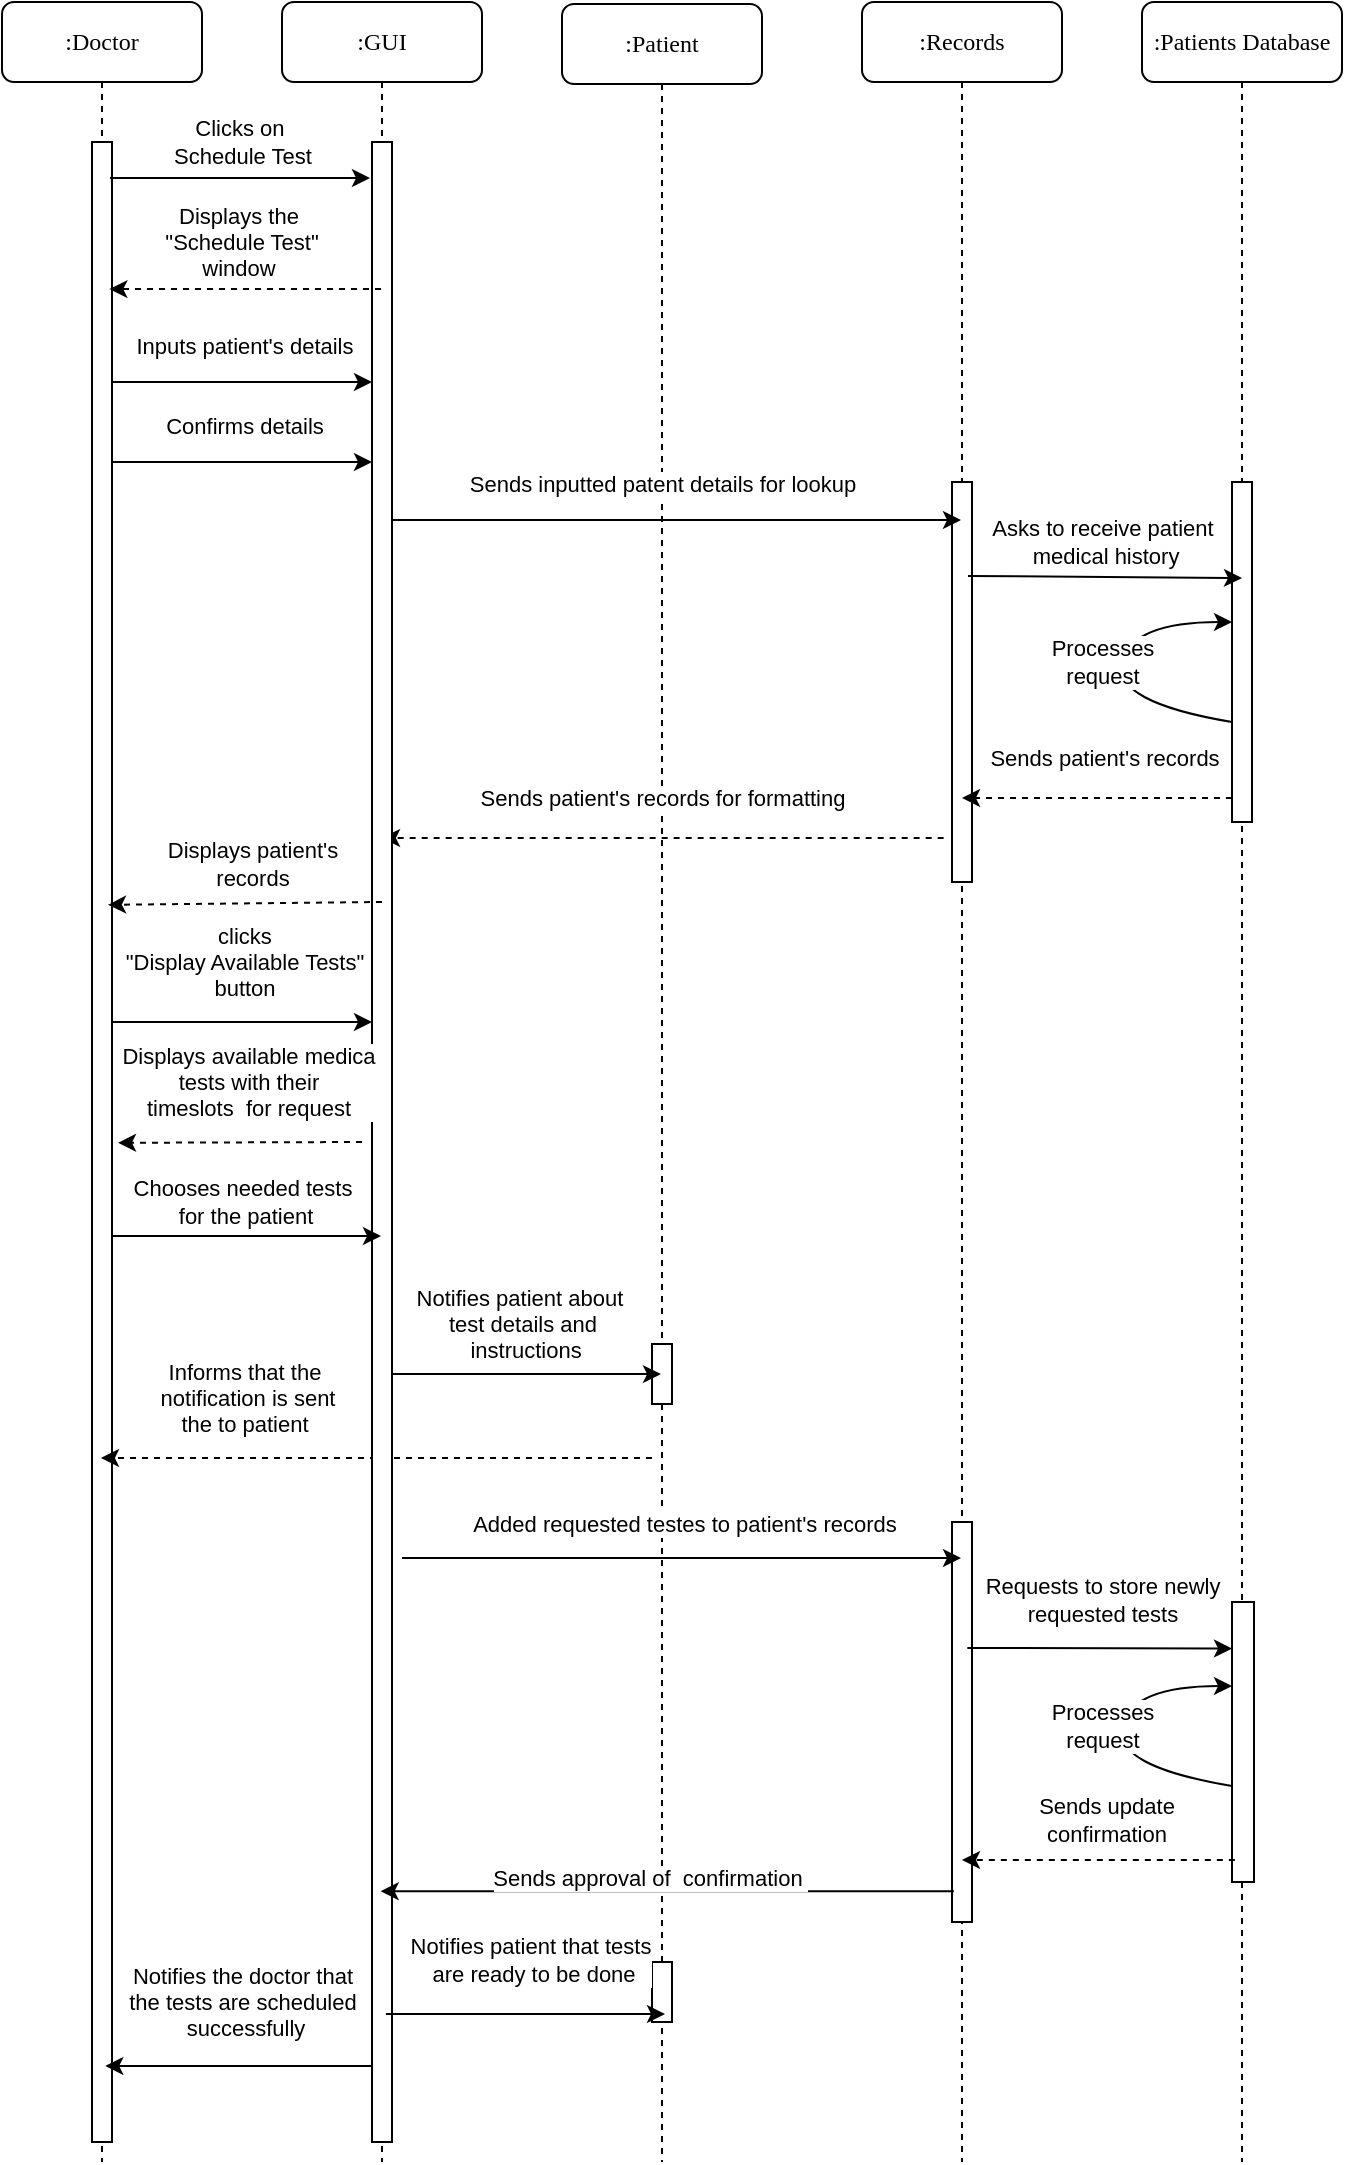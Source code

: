 <mxfile version="24.8.4">
  <diagram name="Page-1" id="mwcBkCEipdr4c4iW-kh4">
    <mxGraphModel dx="2277" dy="780" grid="1" gridSize="10" guides="1" tooltips="1" connect="1" arrows="1" fold="1" page="1" pageScale="1" pageWidth="850" pageHeight="1100" math="0" shadow="0">
      <root>
        <mxCell id="0" />
        <mxCell id="1" parent="0" />
        <mxCell id="b0ug8siEym2DbZe7Cz0L-1" value=":Doctor" style="shape=umlLifeline;perimeter=lifelinePerimeter;whiteSpace=wrap;html=1;container=1;collapsible=0;recursiveResize=0;outlineConnect=0;rounded=1;shadow=0;comic=0;labelBackgroundColor=none;strokeWidth=1;fontFamily=Verdana;fontSize=12;align=center;" parent="1" vertex="1">
          <mxGeometry x="-40" y="80" width="100" height="1080" as="geometry" />
        </mxCell>
        <mxCell id="b0ug8siEym2DbZe7Cz0L-2" value="" style="html=1;points=[];perimeter=orthogonalPerimeter;rounded=0;shadow=0;comic=0;labelBackgroundColor=none;strokeWidth=1;fontFamily=Verdana;fontSize=12;align=center;" parent="b0ug8siEym2DbZe7Cz0L-1" vertex="1">
          <mxGeometry x="45" y="70" width="10" height="1000" as="geometry" />
        </mxCell>
        <mxCell id="b0ug8siEym2DbZe7Cz0L-43" value="" style="endArrow=classic;html=1;rounded=0;" parent="b0ug8siEym2DbZe7Cz0L-1" edge="1">
          <mxGeometry width="50" height="50" relative="1" as="geometry">
            <mxPoint x="55" y="230" as="sourcePoint" />
            <mxPoint x="185" y="230" as="targetPoint" />
          </mxGeometry>
        </mxCell>
        <mxCell id="b0ug8siEym2DbZe7Cz0L-44" value="Confirms details" style="edgeLabel;html=1;align=center;verticalAlign=middle;resizable=0;points=[];" parent="b0ug8siEym2DbZe7Cz0L-43" vertex="1" connectable="0">
          <mxGeometry x="0.108" relative="1" as="geometry">
            <mxPoint x="-6" y="-18" as="offset" />
          </mxGeometry>
        </mxCell>
        <mxCell id="b0ug8siEym2DbZe7Cz0L-16" value=":Records" style="shape=umlLifeline;perimeter=lifelinePerimeter;whiteSpace=wrap;html=1;container=1;collapsible=0;recursiveResize=0;outlineConnect=0;rounded=1;shadow=0;comic=0;labelBackgroundColor=none;strokeWidth=1;fontFamily=Verdana;fontSize=12;align=center;" parent="1" vertex="1">
          <mxGeometry x="390" y="80" width="100" height="1080" as="geometry" />
        </mxCell>
        <mxCell id="b0ug8siEym2DbZe7Cz0L-17" value="" style="html=1;points=[];perimeter=orthogonalPerimeter;rounded=0;shadow=0;comic=0;labelBackgroundColor=none;strokeWidth=1;fontFamily=Verdana;fontSize=12;align=center;" parent="b0ug8siEym2DbZe7Cz0L-16" vertex="1">
          <mxGeometry x="45" y="240" width="10" height="200" as="geometry" />
        </mxCell>
        <mxCell id="b0ug8siEym2DbZe7Cz0L-79" value="" style="html=1;points=[];perimeter=orthogonalPerimeter;rounded=0;shadow=0;comic=0;labelBackgroundColor=none;strokeWidth=1;fontFamily=Verdana;fontSize=12;align=center;" parent="b0ug8siEym2DbZe7Cz0L-16" vertex="1">
          <mxGeometry x="45" y="760" width="10" height="200" as="geometry" />
        </mxCell>
        <mxCell id="b0ug8siEym2DbZe7Cz0L-21" value=":Patients Database" style="shape=umlLifeline;perimeter=lifelinePerimeter;whiteSpace=wrap;html=1;container=1;collapsible=0;recursiveResize=0;outlineConnect=0;rounded=1;shadow=0;comic=0;labelBackgroundColor=none;strokeWidth=1;fontFamily=Verdana;fontSize=12;align=center;" parent="1" vertex="1">
          <mxGeometry x="530" y="80" width="100" height="1080" as="geometry" />
        </mxCell>
        <mxCell id="b0ug8siEym2DbZe7Cz0L-22" value="" style="html=1;points=[];perimeter=orthogonalPerimeter;rounded=0;shadow=0;comic=0;labelBackgroundColor=none;strokeWidth=1;fontFamily=Verdana;fontSize=12;align=center;" parent="b0ug8siEym2DbZe7Cz0L-21" vertex="1">
          <mxGeometry x="45" y="240" width="10" height="170" as="geometry" />
        </mxCell>
        <mxCell id="b0ug8siEym2DbZe7Cz0L-48" value="" style="curved=1;endArrow=classic;html=1;rounded=0;" parent="b0ug8siEym2DbZe7Cz0L-21" edge="1">
          <mxGeometry width="50" height="50" relative="1" as="geometry">
            <mxPoint x="45" y="360" as="sourcePoint" />
            <mxPoint x="45" y="310" as="targetPoint" />
            <Array as="points">
              <mxPoint x="45" y="360" />
              <mxPoint x="-15" y="350" />
              <mxPoint x="-5" y="310" />
            </Array>
          </mxGeometry>
        </mxCell>
        <mxCell id="b0ug8siEym2DbZe7Cz0L-49" value="Processes &lt;br&gt;request" style="edgeLabel;html=1;align=center;verticalAlign=middle;resizable=0;points=[];" parent="b0ug8siEym2DbZe7Cz0L-48" vertex="1" connectable="0">
          <mxGeometry x="0.012" y="-3" relative="1" as="geometry">
            <mxPoint x="-12" y="-5" as="offset" />
          </mxGeometry>
        </mxCell>
        <mxCell id="b0ug8siEym2DbZe7Cz0L-50" value="" style="html=1;labelBackgroundColor=#ffffff;startArrow=none;startFill=0;startSize=6;endArrow=classic;endFill=1;endSize=6;jettySize=auto;orthogonalLoop=1;strokeWidth=1;dashed=1;fontSize=14;rounded=0;" parent="b0ug8siEym2DbZe7Cz0L-21" target="b0ug8siEym2DbZe7Cz0L-16" edge="1">
          <mxGeometry width="60" height="60" relative="1" as="geometry">
            <mxPoint x="45" y="398.0" as="sourcePoint" />
            <mxPoint x="-80" y="398" as="targetPoint" />
          </mxGeometry>
        </mxCell>
        <mxCell id="b0ug8siEym2DbZe7Cz0L-51" value="Sends patient&#39;s records" style="edgeLabel;html=1;align=center;verticalAlign=middle;resizable=0;points=[];" parent="b0ug8siEym2DbZe7Cz0L-50" vertex="1" connectable="0">
          <mxGeometry x="0.058" y="-1" relative="1" as="geometry">
            <mxPoint x="7" y="-19" as="offset" />
          </mxGeometry>
        </mxCell>
        <mxCell id="b0ug8siEym2DbZe7Cz0L-65" value="" style="endArrow=classic;html=1;rounded=0;exitX=1.267;exitY=0.296;exitDx=0;exitDy=0;exitPerimeter=0;" parent="b0ug8siEym2DbZe7Cz0L-21" edge="1">
          <mxGeometry width="50" height="50" relative="1" as="geometry">
            <mxPoint x="-87.33" y="823" as="sourcePoint" />
            <mxPoint x="45" y="823.24" as="targetPoint" />
          </mxGeometry>
        </mxCell>
        <mxCell id="b0ug8siEym2DbZe7Cz0L-66" value="Requests to store newly &lt;br&gt;requested tests" style="edgeLabel;html=1;align=center;verticalAlign=middle;resizable=0;points=[];" parent="b0ug8siEym2DbZe7Cz0L-65" vertex="1" connectable="0">
          <mxGeometry x="0.051" y="-2" relative="1" as="geometry">
            <mxPoint x="-2" y="-26" as="offset" />
          </mxGeometry>
        </mxCell>
        <mxCell id="b0ug8siEym2DbZe7Cz0L-76" value="" style="curved=1;endArrow=classic;html=1;rounded=0;" parent="b0ug8siEym2DbZe7Cz0L-21" edge="1">
          <mxGeometry width="50" height="50" relative="1" as="geometry">
            <mxPoint x="45" y="892" as="sourcePoint" />
            <mxPoint x="45" y="842" as="targetPoint" />
            <Array as="points">
              <mxPoint x="45" y="892" />
              <mxPoint x="-15" y="882" />
              <mxPoint x="-5" y="842" />
            </Array>
          </mxGeometry>
        </mxCell>
        <mxCell id="b0ug8siEym2DbZe7Cz0L-77" value="Processes &lt;br&gt;request" style="edgeLabel;html=1;align=center;verticalAlign=middle;resizable=0;points=[];" parent="b0ug8siEym2DbZe7Cz0L-76" vertex="1" connectable="0">
          <mxGeometry x="0.012" y="-3" relative="1" as="geometry">
            <mxPoint x="-12" y="-5" as="offset" />
          </mxGeometry>
        </mxCell>
        <mxCell id="b0ug8siEym2DbZe7Cz0L-78" value="" style="html=1;points=[];perimeter=orthogonalPerimeter;rounded=0;shadow=0;comic=0;labelBackgroundColor=none;strokeWidth=1;fontFamily=Verdana;fontSize=12;align=center;" parent="b0ug8siEym2DbZe7Cz0L-21" vertex="1">
          <mxGeometry x="45" y="800" width="11" height="140" as="geometry" />
        </mxCell>
        <mxCell id="b0ug8siEym2DbZe7Cz0L-26" value=":Patient" style="shape=umlLifeline;perimeter=lifelinePerimeter;whiteSpace=wrap;html=1;container=1;collapsible=0;recursiveResize=0;outlineConnect=0;rounded=1;shadow=0;comic=0;labelBackgroundColor=none;strokeWidth=1;fontFamily=Verdana;fontSize=12;align=center;" parent="1" vertex="1">
          <mxGeometry x="240" y="81" width="100" height="1079" as="geometry" />
        </mxCell>
        <mxCell id="b0ug8siEym2DbZe7Cz0L-27" value="" style="html=1;points=[];perimeter=orthogonalPerimeter;rounded=0;shadow=0;comic=0;labelBackgroundColor=none;strokeWidth=1;fontFamily=Verdana;fontSize=12;align=center;" parent="b0ug8siEym2DbZe7Cz0L-26" vertex="1">
          <mxGeometry x="45" y="670" width="10" height="30" as="geometry" />
        </mxCell>
        <mxCell id="b0ug8siEym2DbZe7Cz0L-42" value="" style="endArrow=classic;html=1;rounded=0;" parent="b0ug8siEym2DbZe7Cz0L-26" target="b0ug8siEym2DbZe7Cz0L-16" edge="1">
          <mxGeometry width="50" height="50" relative="1" as="geometry">
            <mxPoint x="-90" y="258" as="sourcePoint" />
            <mxPoint x="190" y="250" as="targetPoint" />
          </mxGeometry>
        </mxCell>
        <mxCell id="b0ug8siEym2DbZe7Cz0L-45" value="Sends inputted patent details for lookup" style="edgeLabel;html=1;align=center;verticalAlign=middle;resizable=0;points=[];" parent="b0ug8siEym2DbZe7Cz0L-42" vertex="1" connectable="0">
          <mxGeometry x="-0.332" y="4" relative="1" as="geometry">
            <mxPoint x="43" y="-14" as="offset" />
          </mxGeometry>
        </mxCell>
        <mxCell id="b0ug8siEym2DbZe7Cz0L-52" value="" style="html=1;labelBackgroundColor=#ffffff;startArrow=none;startFill=0;startSize=6;endArrow=classic;endFill=1;endSize=6;jettySize=auto;orthogonalLoop=1;strokeWidth=1;dashed=1;fontSize=14;rounded=0;" parent="b0ug8siEym2DbZe7Cz0L-26" target="b0ug8siEym2DbZe7Cz0L-11" edge="1">
          <mxGeometry width="60" height="60" relative="1" as="geometry">
            <mxPoint x="190.83" y="417.0" as="sourcePoint" />
            <mxPoint x="-80" y="417" as="targetPoint" />
          </mxGeometry>
        </mxCell>
        <mxCell id="b0ug8siEym2DbZe7Cz0L-53" value="Sends patient&#39;s records for formatting" style="edgeLabel;html=1;align=center;verticalAlign=middle;resizable=0;points=[];" parent="b0ug8siEym2DbZe7Cz0L-52" vertex="1" connectable="0">
          <mxGeometry x="0.058" y="-1" relative="1" as="geometry">
            <mxPoint x="7" y="-19" as="offset" />
          </mxGeometry>
        </mxCell>
        <mxCell id="b0ug8siEym2DbZe7Cz0L-73" value="" style="html=1;labelBackgroundColor=#ffffff;startArrow=none;startFill=0;startSize=6;endArrow=classic;endFill=1;endSize=6;jettySize=auto;orthogonalLoop=1;strokeWidth=1;dashed=1;fontSize=14;rounded=0;" parent="b0ug8siEym2DbZe7Cz0L-26" edge="1">
          <mxGeometry width="60" height="60" relative="1" as="geometry">
            <mxPoint x="45" y="727" as="sourcePoint" />
            <mxPoint x="-230.5" y="727" as="targetPoint" />
          </mxGeometry>
        </mxCell>
        <mxCell id="b0ug8siEym2DbZe7Cz0L-74" value="Informs that the&lt;br&gt;&amp;nbsp;notification is sent &lt;br&gt;the to patient" style="edgeLabel;html=1;align=center;verticalAlign=middle;resizable=0;points=[];" parent="b0ug8siEym2DbZe7Cz0L-73" vertex="1" connectable="0">
          <mxGeometry x="0.058" y="-1" relative="1" as="geometry">
            <mxPoint x="-59" y="-29" as="offset" />
          </mxGeometry>
        </mxCell>
        <mxCell id="znmxHj2fb0v9j7xqJe4B-1" value="" style="html=1;points=[];perimeter=orthogonalPerimeter;rounded=0;shadow=0;comic=0;labelBackgroundColor=none;strokeWidth=1;fontFamily=Verdana;fontSize=12;align=center;" vertex="1" parent="b0ug8siEym2DbZe7Cz0L-26">
          <mxGeometry x="45" y="979" width="10" height="30" as="geometry" />
        </mxCell>
        <mxCell id="b0ug8siEym2DbZe7Cz0L-11" value=":GUI" style="shape=umlLifeline;perimeter=lifelinePerimeter;whiteSpace=wrap;html=1;container=1;collapsible=0;recursiveResize=0;outlineConnect=0;rounded=1;shadow=0;comic=0;labelBackgroundColor=none;strokeWidth=1;fontFamily=Verdana;fontSize=12;align=center;" parent="1" vertex="1">
          <mxGeometry x="100" y="80" width="100" height="1080" as="geometry" />
        </mxCell>
        <mxCell id="b0ug8siEym2DbZe7Cz0L-12" value="" style="html=1;points=[];perimeter=orthogonalPerimeter;rounded=0;shadow=0;comic=0;labelBackgroundColor=none;strokeWidth=1;fontFamily=Verdana;fontSize=12;align=center;" parent="b0ug8siEym2DbZe7Cz0L-11" vertex="1">
          <mxGeometry x="45" y="70" width="10" height="1000" as="geometry" />
        </mxCell>
        <mxCell id="b0ug8siEym2DbZe7Cz0L-40" value="" style="endArrow=classic;html=1;rounded=0;" parent="b0ug8siEym2DbZe7Cz0L-11" edge="1">
          <mxGeometry width="50" height="50" relative="1" as="geometry">
            <mxPoint x="-85" y="190" as="sourcePoint" />
            <mxPoint x="45" y="190" as="targetPoint" />
          </mxGeometry>
        </mxCell>
        <mxCell id="b0ug8siEym2DbZe7Cz0L-41" value="Inputs patient&#39;s details" style="edgeLabel;html=1;align=center;verticalAlign=middle;resizable=0;points=[];" parent="b0ug8siEym2DbZe7Cz0L-40" vertex="1" connectable="0">
          <mxGeometry x="0.108" relative="1" as="geometry">
            <mxPoint x="-6" y="-18" as="offset" />
          </mxGeometry>
        </mxCell>
        <mxCell id="b0ug8siEym2DbZe7Cz0L-31" value="" style="endArrow=classic;html=1;rounded=0;" parent="1" edge="1">
          <mxGeometry width="50" height="50" relative="1" as="geometry">
            <mxPoint x="14" y="168" as="sourcePoint" />
            <mxPoint x="144" y="168" as="targetPoint" />
          </mxGeometry>
        </mxCell>
        <mxCell id="b0ug8siEym2DbZe7Cz0L-32" value="Clicks on&amp;nbsp;&lt;div&gt;Schedule Test&lt;/div&gt;" style="edgeLabel;html=1;align=center;verticalAlign=middle;resizable=0;points=[];" parent="b0ug8siEym2DbZe7Cz0L-31" vertex="1" connectable="0">
          <mxGeometry x="0.108" relative="1" as="geometry">
            <mxPoint x="-6" y="-18" as="offset" />
          </mxGeometry>
        </mxCell>
        <mxCell id="b0ug8siEym2DbZe7Cz0L-38" value="" style="html=1;labelBackgroundColor=#ffffff;startArrow=none;startFill=0;startSize=6;endArrow=classic;endFill=1;endSize=6;jettySize=auto;orthogonalLoop=1;strokeWidth=1;dashed=1;fontSize=14;rounded=0;entryX=0.867;entryY=0.026;entryDx=0;entryDy=0;entryPerimeter=0;" parent="1" edge="1">
          <mxGeometry width="60" height="60" relative="1" as="geometry">
            <mxPoint x="149.5" y="223.56" as="sourcePoint" />
            <mxPoint x="13.67" y="223.56" as="targetPoint" />
          </mxGeometry>
        </mxCell>
        <mxCell id="b0ug8siEym2DbZe7Cz0L-39" value="Displays the&lt;br&gt;&amp;nbsp;&quot;Schedule Test&quot; &lt;br&gt;window" style="edgeLabel;html=1;align=center;verticalAlign=middle;resizable=0;points=[];" parent="b0ug8siEym2DbZe7Cz0L-38" vertex="1" connectable="0">
          <mxGeometry x="0.058" y="-1" relative="1" as="geometry">
            <mxPoint y="-23" as="offset" />
          </mxGeometry>
        </mxCell>
        <mxCell id="b0ug8siEym2DbZe7Cz0L-46" value="" style="endArrow=classic;html=1;rounded=0;exitX=0.8;exitY=0.235;exitDx=0;exitDy=0;exitPerimeter=0;" parent="1" source="b0ug8siEym2DbZe7Cz0L-17" edge="1">
          <mxGeometry width="50" height="50" relative="1" as="geometry">
            <mxPoint x="450" y="370" as="sourcePoint" />
            <mxPoint x="580" y="368" as="targetPoint" />
          </mxGeometry>
        </mxCell>
        <mxCell id="b0ug8siEym2DbZe7Cz0L-47" value="Asks to receive patient&lt;br&gt;&amp;nbsp;medical history" style="edgeLabel;html=1;align=center;verticalAlign=middle;resizable=0;points=[];" parent="b0ug8siEym2DbZe7Cz0L-46" vertex="1" connectable="0">
          <mxGeometry x="-0.341" y="2" relative="1" as="geometry">
            <mxPoint x="22" y="-16" as="offset" />
          </mxGeometry>
        </mxCell>
        <mxCell id="b0ug8siEym2DbZe7Cz0L-54" value="" style="html=1;labelBackgroundColor=#ffffff;startArrow=none;startFill=0;startSize=6;endArrow=classic;endFill=1;endSize=6;jettySize=auto;orthogonalLoop=1;strokeWidth=1;dashed=1;fontSize=14;rounded=0;entryX=0.8;entryY=0.19;entryDx=0;entryDy=0;entryPerimeter=0;" parent="1" edge="1">
          <mxGeometry width="60" height="60" relative="1" as="geometry">
            <mxPoint x="150" y="530" as="sourcePoint" />
            <mxPoint x="13" y="531.4" as="targetPoint" />
          </mxGeometry>
        </mxCell>
        <mxCell id="b0ug8siEym2DbZe7Cz0L-55" value="Displays patient&#39;s &lt;br&gt;records" style="edgeLabel;html=1;align=center;verticalAlign=middle;resizable=0;points=[];" parent="b0ug8siEym2DbZe7Cz0L-54" vertex="1" connectable="0">
          <mxGeometry x="0.058" y="-1" relative="1" as="geometry">
            <mxPoint x="7" y="-19" as="offset" />
          </mxGeometry>
        </mxCell>
        <mxCell id="b0ug8siEym2DbZe7Cz0L-58" value="" style="html=1;labelBackgroundColor=#ffffff;startArrow=none;startFill=0;startSize=6;endArrow=classic;endFill=1;endSize=6;jettySize=auto;orthogonalLoop=1;strokeWidth=1;dashed=1;fontSize=14;rounded=0;entryX=0.8;entryY=0.19;entryDx=0;entryDy=0;entryPerimeter=0;" parent="1" edge="1">
          <mxGeometry width="60" height="60" relative="1" as="geometry">
            <mxPoint x="140" y="650" as="sourcePoint" />
            <mxPoint x="18" y="650.4" as="targetPoint" />
          </mxGeometry>
        </mxCell>
        <mxCell id="b0ug8siEym2DbZe7Cz0L-59" value="Displays available medica &lt;br&gt;tests with their&lt;br&gt;timeslots&amp;nbsp; for&amp;nbsp;request" style="edgeLabel;html=1;align=center;verticalAlign=middle;resizable=0;points=[];" parent="b0ug8siEym2DbZe7Cz0L-58" vertex="1" connectable="0">
          <mxGeometry x="0.058" y="-1" relative="1" as="geometry">
            <mxPoint x="7" y="-29" as="offset" />
          </mxGeometry>
        </mxCell>
        <mxCell id="b0ug8siEym2DbZe7Cz0L-56" value="" style="endArrow=classic;html=1;rounded=0;" parent="1" edge="1">
          <mxGeometry width="50" height="50" relative="1" as="geometry">
            <mxPoint x="15" y="590" as="sourcePoint" />
            <mxPoint x="145" y="590" as="targetPoint" />
          </mxGeometry>
        </mxCell>
        <mxCell id="b0ug8siEym2DbZe7Cz0L-57" value="clicks &lt;br&gt;&quot;Display Available Tests&quot;&lt;br&gt;button" style="edgeLabel;html=1;align=center;verticalAlign=middle;resizable=0;points=[];" parent="b0ug8siEym2DbZe7Cz0L-56" vertex="1" connectable="0">
          <mxGeometry x="0.108" relative="1" as="geometry">
            <mxPoint x="-6" y="-30" as="offset" />
          </mxGeometry>
        </mxCell>
        <mxCell id="b0ug8siEym2DbZe7Cz0L-60" value="" style="endArrow=classic;html=1;rounded=0;" parent="1" target="b0ug8siEym2DbZe7Cz0L-11" edge="1">
          <mxGeometry width="50" height="50" relative="1" as="geometry">
            <mxPoint x="15" y="697" as="sourcePoint" />
            <mxPoint x="120" y="620" as="targetPoint" />
          </mxGeometry>
        </mxCell>
        <mxCell id="b0ug8siEym2DbZe7Cz0L-61" value="Chooses needed tests&lt;br&gt;&amp;nbsp;for the patient" style="edgeLabel;html=1;align=center;verticalAlign=middle;resizable=0;points=[];" parent="b0ug8siEym2DbZe7Cz0L-60" vertex="1" connectable="0">
          <mxGeometry x="0.051" y="-2" relative="1" as="geometry">
            <mxPoint x="-6" y="-19" as="offset" />
          </mxGeometry>
        </mxCell>
        <mxCell id="b0ug8siEym2DbZe7Cz0L-63" value="" style="endArrow=classic;html=1;rounded=0;" parent="1" edge="1">
          <mxGeometry width="50" height="50" relative="1" as="geometry">
            <mxPoint x="160" y="858" as="sourcePoint" />
            <mxPoint x="439.5" y="858" as="targetPoint" />
          </mxGeometry>
        </mxCell>
        <mxCell id="b0ug8siEym2DbZe7Cz0L-64" value="Added requested testes to patient&#39;s records" style="edgeLabel;html=1;align=center;verticalAlign=middle;resizable=0;points=[];" parent="b0ug8siEym2DbZe7Cz0L-63" vertex="1" connectable="0">
          <mxGeometry x="0.051" y="-2" relative="1" as="geometry">
            <mxPoint x="-6" y="-19" as="offset" />
          </mxGeometry>
        </mxCell>
        <mxCell id="b0ug8siEym2DbZe7Cz0L-67" value="" style="html=1;labelBackgroundColor=#ffffff;startArrow=none;startFill=0;startSize=6;endArrow=classic;endFill=1;endSize=6;jettySize=auto;orthogonalLoop=1;strokeWidth=1;dashed=1;fontSize=14;rounded=0;" parent="1" edge="1">
          <mxGeometry width="60" height="60" relative="1" as="geometry">
            <mxPoint x="576.42" y="1009" as="sourcePoint" />
            <mxPoint x="440" y="1009" as="targetPoint" />
          </mxGeometry>
        </mxCell>
        <mxCell id="b0ug8siEym2DbZe7Cz0L-68" value="Sends update &lt;br&gt;confirmation" style="edgeLabel;html=1;align=center;verticalAlign=middle;resizable=0;points=[];" parent="b0ug8siEym2DbZe7Cz0L-67" vertex="1" connectable="0">
          <mxGeometry x="0.058" y="-1" relative="1" as="geometry">
            <mxPoint x="7" y="-19" as="offset" />
          </mxGeometry>
        </mxCell>
        <mxCell id="b0ug8siEym2DbZe7Cz0L-71" value="" style="endArrow=classic;html=1;rounded=0;exitX=1;exitY=0.301;exitDx=0;exitDy=0;exitPerimeter=0;" parent="1" edge="1">
          <mxGeometry width="50" height="50" relative="1" as="geometry">
            <mxPoint x="155" y="766.06" as="sourcePoint" />
            <mxPoint x="289.5" y="766.06" as="targetPoint" />
          </mxGeometry>
        </mxCell>
        <mxCell id="b0ug8siEym2DbZe7Cz0L-72" value="Notifies patient about&amp;nbsp;&lt;br&gt;test details and&lt;br&gt;&amp;nbsp;instructions" style="edgeLabel;html=1;align=center;verticalAlign=middle;resizable=0;points=[];" parent="b0ug8siEym2DbZe7Cz0L-71" vertex="1" connectable="0">
          <mxGeometry x="0.304" y="2" relative="1" as="geometry">
            <mxPoint x="-23" y="-23" as="offset" />
          </mxGeometry>
        </mxCell>
        <mxCell id="znmxHj2fb0v9j7xqJe4B-3" value="" style="endArrow=classic;html=1;rounded=0;exitX=0.094;exitY=0.933;exitDx=0;exitDy=0;exitPerimeter=0;" edge="1" parent="1">
          <mxGeometry width="50" height="50" relative="1" as="geometry">
            <mxPoint x="435.94" y="1024.6" as="sourcePoint" />
            <mxPoint x="149.324" y="1024.6" as="targetPoint" />
          </mxGeometry>
        </mxCell>
        <mxCell id="znmxHj2fb0v9j7xqJe4B-4" value="Sends approval of&amp;nbsp; confirmation&amp;nbsp;" style="edgeLabel;html=1;align=center;verticalAlign=middle;resizable=0;points=[];" vertex="1" connectable="0" parent="znmxHj2fb0v9j7xqJe4B-3">
          <mxGeometry x="0.415" y="-2" relative="1" as="geometry">
            <mxPoint x="51" y="-5" as="offset" />
          </mxGeometry>
        </mxCell>
        <mxCell id="znmxHj2fb0v9j7xqJe4B-5" value="" style="endArrow=classic;html=1;rounded=0;" edge="1" parent="1">
          <mxGeometry width="50" height="50" relative="1" as="geometry">
            <mxPoint x="152" y="1086" as="sourcePoint" />
            <mxPoint x="291.5" y="1086" as="targetPoint" />
          </mxGeometry>
        </mxCell>
        <mxCell id="znmxHj2fb0v9j7xqJe4B-6" value="Notifies patient that tests&lt;br&gt;&amp;nbsp;are ready to be done" style="edgeLabel;html=1;align=center;verticalAlign=middle;resizable=0;points=[];" vertex="1" connectable="0" parent="znmxHj2fb0v9j7xqJe4B-5">
          <mxGeometry x="0.298" y="-4" relative="1" as="geometry">
            <mxPoint x="-19" y="-31" as="offset" />
          </mxGeometry>
        </mxCell>
        <mxCell id="znmxHj2fb0v9j7xqJe4B-7" value="" style="endArrow=classic;html=1;rounded=0;entryX=0.663;entryY=0.962;entryDx=0;entryDy=0;entryPerimeter=0;" edge="1" parent="1" source="b0ug8siEym2DbZe7Cz0L-12" target="b0ug8siEym2DbZe7Cz0L-2">
          <mxGeometry width="50" height="50" relative="1" as="geometry">
            <mxPoint x="410" y="980" as="sourcePoint" />
            <mxPoint x="460" y="930" as="targetPoint" />
          </mxGeometry>
        </mxCell>
        <mxCell id="znmxHj2fb0v9j7xqJe4B-8" value="Notifies the doctor that&lt;br&gt;the tests are scheduled&lt;br&gt;&amp;nbsp;successfully" style="edgeLabel;html=1;align=center;verticalAlign=middle;resizable=0;points=[];" vertex="1" connectable="0" parent="znmxHj2fb0v9j7xqJe4B-7">
          <mxGeometry x="-0.223" y="-1" relative="1" as="geometry">
            <mxPoint x="-13" y="-31" as="offset" />
          </mxGeometry>
        </mxCell>
      </root>
    </mxGraphModel>
  </diagram>
</mxfile>
